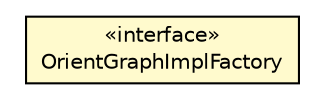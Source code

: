 #!/usr/local/bin/dot
#
# Class diagram 
# Generated by UMLGraph version R5_6-24-gf6e263 (http://www.umlgraph.org/)
#

digraph G {
	edge [fontname="Helvetica",fontsize=10,labelfontname="Helvetica",labelfontsize=10];
	node [fontname="Helvetica",fontsize=10,shape=plaintext];
	nodesep=0.25;
	ranksep=0.5;
	// com.tinkerpop.blueprints.impls.orient.OrientGraphFactory.OrientGraphImplFactory
	c8064751 [label=<<table title="com.tinkerpop.blueprints.impls.orient.OrientGraphFactory.OrientGraphImplFactory" border="0" cellborder="1" cellspacing="0" cellpadding="2" port="p" bgcolor="lemonChiffon" href="./OrientGraphFactory.OrientGraphImplFactory.html">
		<tr><td><table border="0" cellspacing="0" cellpadding="1">
<tr><td align="center" balign="center"> &#171;interface&#187; </td></tr>
<tr><td align="center" balign="center"> OrientGraphImplFactory </td></tr>
		</table></td></tr>
		</table>>, URL="./OrientGraphFactory.OrientGraphImplFactory.html", fontname="Helvetica", fontcolor="black", fontsize=10.0];
}

